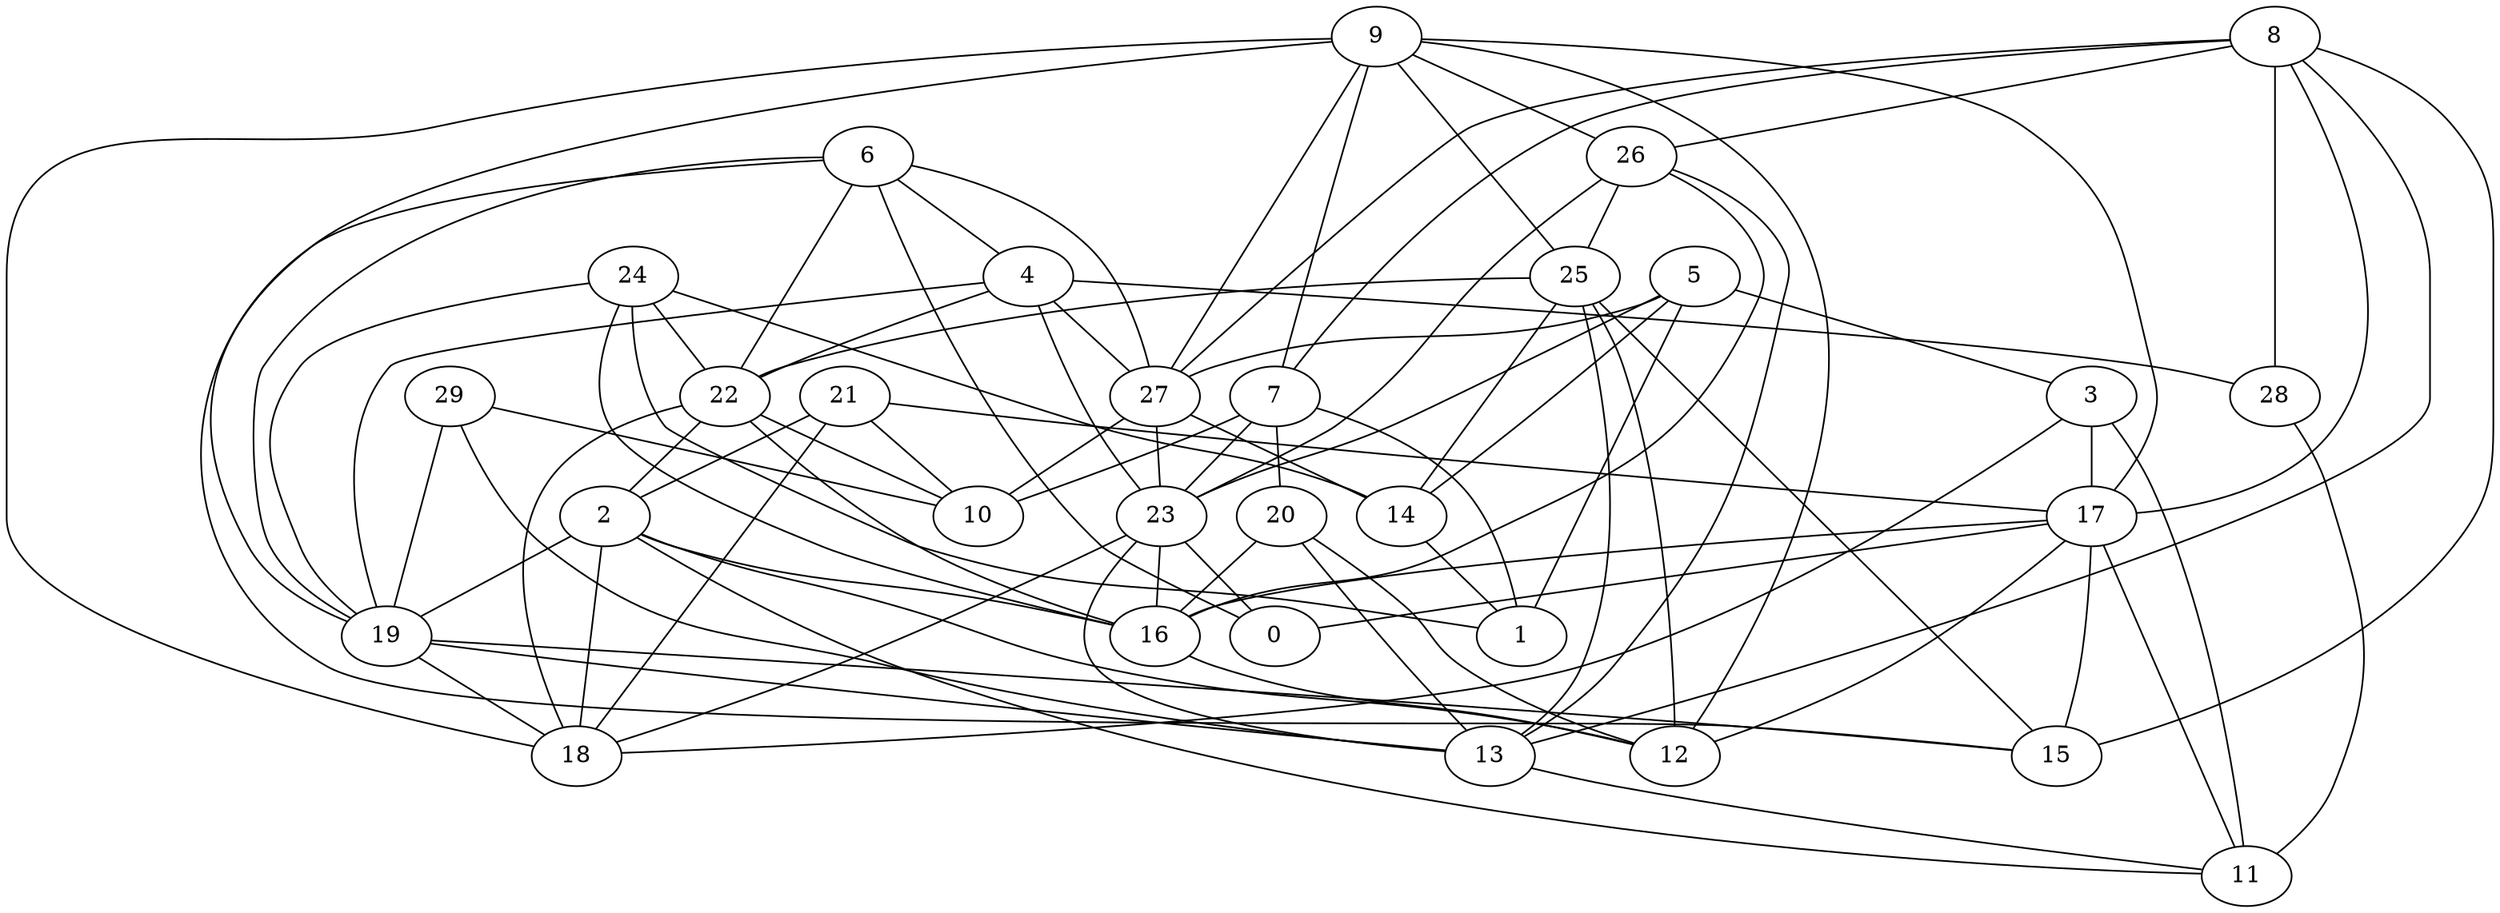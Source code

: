 digraph GG_graph {

subgraph G_graph {
edge [color = black]
"29" -> "10" [dir = none]
"24" -> "22" [dir = none]
"20" -> "12" [dir = none]
"14" -> "1" [dir = none]
"26" -> "23" [dir = none]
"26" -> "16" [dir = none]
"9" -> "27" [dir = none]
"9" -> "26" [dir = none]
"9" -> "12" [dir = none]
"9" -> "18" [dir = none]
"22" -> "10" [dir = none]
"22" -> "18" [dir = none]
"19" -> "18" [dir = none]
"25" -> "13" [dir = none]
"25" -> "14" [dir = none]
"25" -> "22" [dir = none]
"2" -> "18" [dir = none]
"6" -> "15" [dir = none]
"6" -> "19" [dir = none]
"3" -> "18" [dir = none]
"17" -> "0" [dir = none]
"17" -> "11" [dir = none]
"17" -> "12" [dir = none]
"4" -> "28" [dir = none]
"4" -> "19" [dir = none]
"7" -> "1" [dir = none]
"21" -> "18" [dir = none]
"8" -> "26" [dir = none]
"5" -> "1" [dir = none]
"5" -> "3" [dir = none]
"17" -> "15" [dir = none]
"9" -> "17" [dir = none]
"26" -> "25" [dir = none]
"27" -> "23" [dir = none]
"26" -> "13" [dir = none]
"6" -> "4" [dir = none]
"19" -> "15" [dir = none]
"2" -> "19" [dir = none]
"2" -> "16" [dir = none]
"23" -> "0" [dir = none]
"5" -> "23" [dir = none]
"7" -> "20" [dir = none]
"5" -> "27" [dir = none]
"7" -> "10" [dir = none]
"8" -> "13" [dir = none]
"8" -> "7" [dir = none]
"13" -> "11" [dir = none]
"27" -> "14" [dir = none]
"22" -> "2" [dir = none]
"24" -> "1" [dir = none]
"21" -> "17" [dir = none]
"6" -> "22" [dir = none]
"4" -> "22" [dir = none]
"7" -> "23" [dir = none]
"2" -> "11" [dir = none]
"8" -> "28" [dir = none]
"8" -> "15" [dir = none]
"19" -> "13" [dir = none]
"21" -> "10" [dir = none]
"20" -> "16" [dir = none]
"3" -> "17" [dir = none]
"25" -> "15" [dir = none]
"24" -> "16" [dir = none]
"21" -> "2" [dir = none]
"3" -> "11" [dir = none]
"29" -> "13" [dir = none]
"24" -> "14" [dir = none]
"9" -> "7" [dir = none]
"4" -> "23" [dir = none]
"20" -> "13" [dir = none]
"24" -> "19" [dir = none]
"23" -> "16" [dir = none]
"6" -> "27" [dir = none]
"4" -> "27" [dir = none]
"8" -> "27" [dir = none]
"2" -> "12" [dir = none]
"23" -> "18" [dir = none]
"17" -> "16" [dir = none]
"5" -> "14" [dir = none]
"28" -> "11" [dir = none]
"8" -> "17" [dir = none]
"9" -> "25" [dir = none]
"9" -> "19" [dir = none]
"27" -> "10" [dir = none]
"23" -> "13" [dir = none]
"16" -> "12" [dir = none]
"29" -> "19" [dir = none]
"25" -> "12" [dir = none]
"22" -> "16" [dir = none]
"6" -> "0" [dir = none]
}

}
